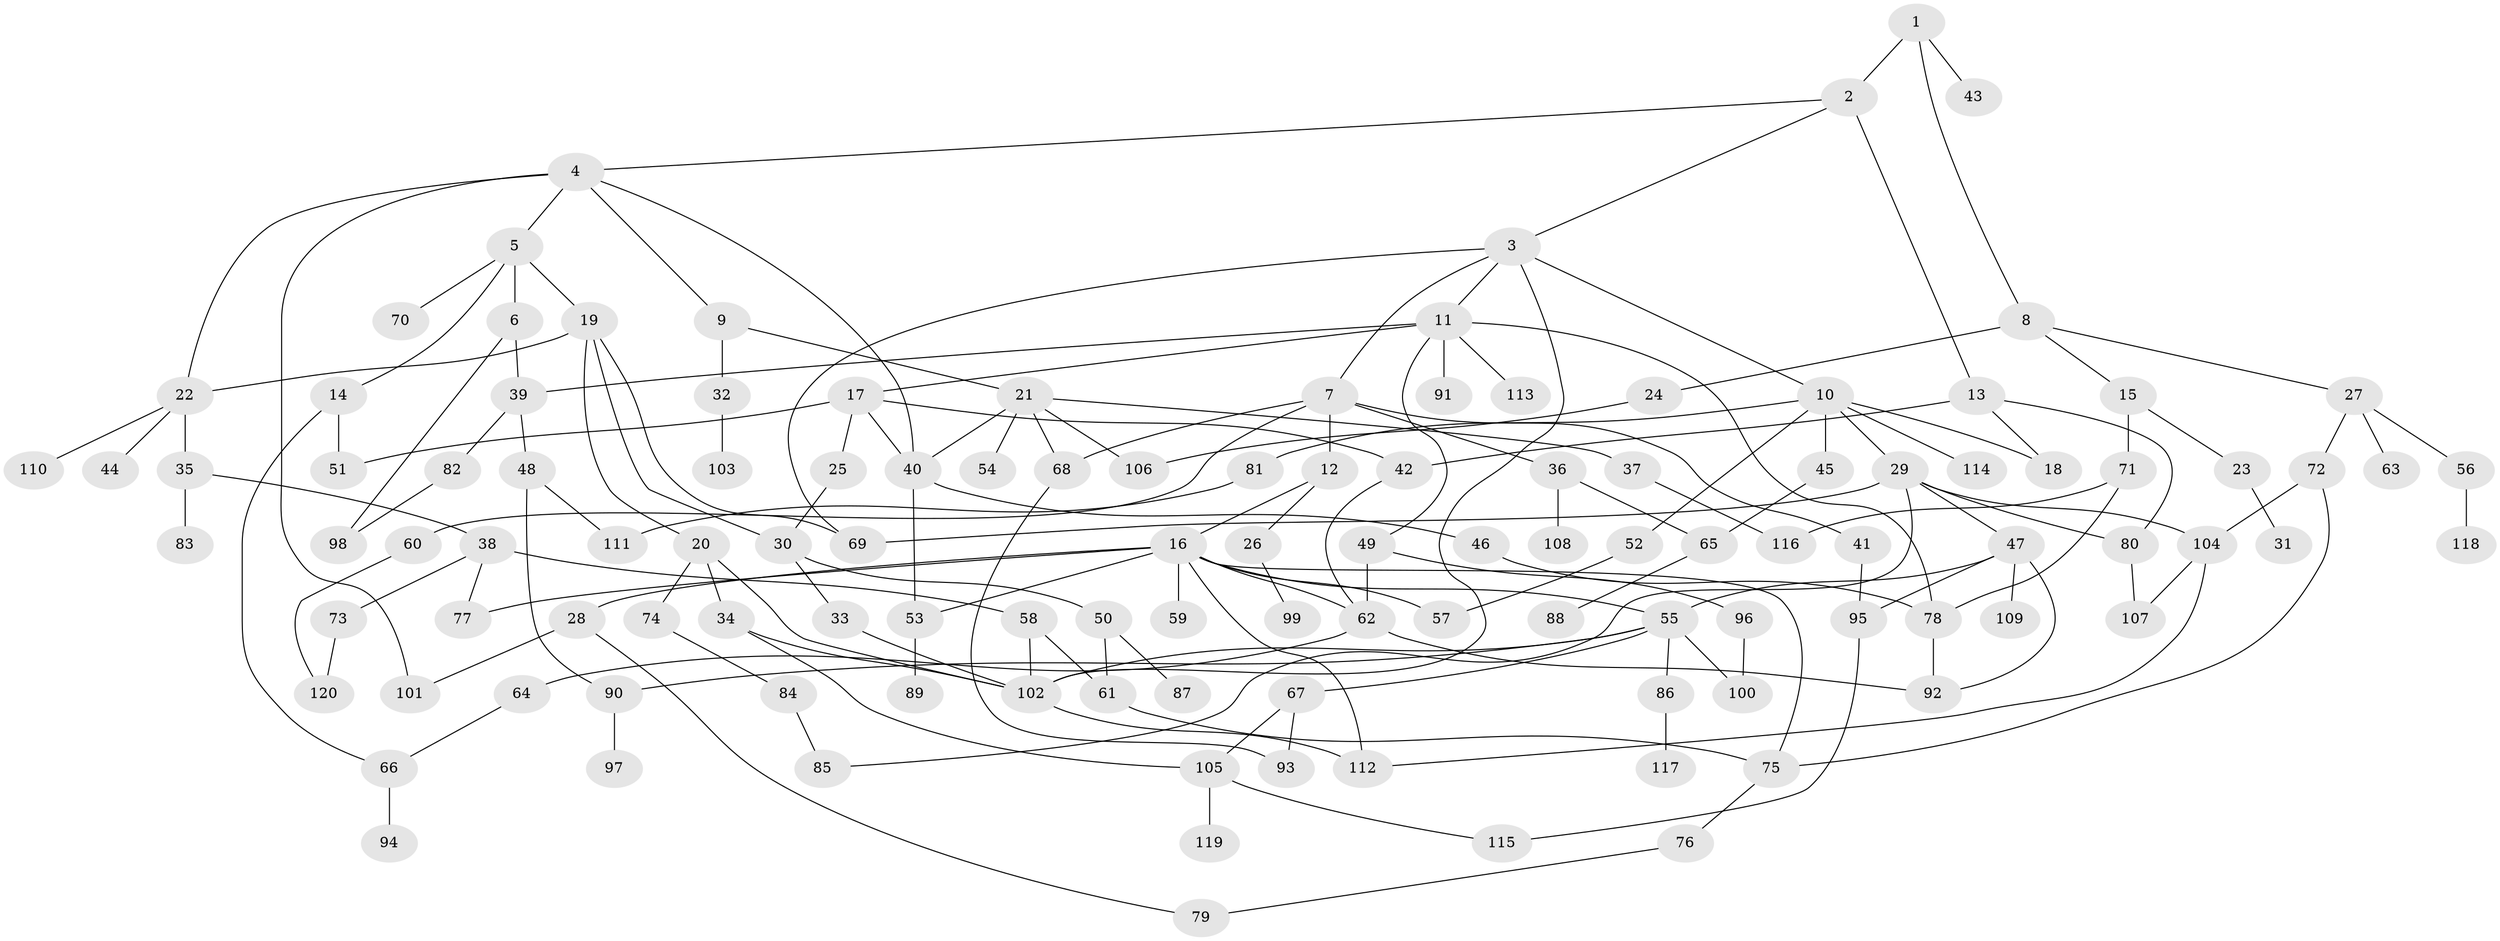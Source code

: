 // Generated by graph-tools (version 1.1) at 2025/13/03/09/25 04:13:26]
// undirected, 120 vertices, 169 edges
graph export_dot {
graph [start="1"]
  node [color=gray90,style=filled];
  1;
  2;
  3;
  4;
  5;
  6;
  7;
  8;
  9;
  10;
  11;
  12;
  13;
  14;
  15;
  16;
  17;
  18;
  19;
  20;
  21;
  22;
  23;
  24;
  25;
  26;
  27;
  28;
  29;
  30;
  31;
  32;
  33;
  34;
  35;
  36;
  37;
  38;
  39;
  40;
  41;
  42;
  43;
  44;
  45;
  46;
  47;
  48;
  49;
  50;
  51;
  52;
  53;
  54;
  55;
  56;
  57;
  58;
  59;
  60;
  61;
  62;
  63;
  64;
  65;
  66;
  67;
  68;
  69;
  70;
  71;
  72;
  73;
  74;
  75;
  76;
  77;
  78;
  79;
  80;
  81;
  82;
  83;
  84;
  85;
  86;
  87;
  88;
  89;
  90;
  91;
  92;
  93;
  94;
  95;
  96;
  97;
  98;
  99;
  100;
  101;
  102;
  103;
  104;
  105;
  106;
  107;
  108;
  109;
  110;
  111;
  112;
  113;
  114;
  115;
  116;
  117;
  118;
  119;
  120;
  1 -- 2;
  1 -- 8;
  1 -- 43;
  2 -- 3;
  2 -- 4;
  2 -- 13;
  3 -- 7;
  3 -- 10;
  3 -- 11;
  3 -- 102;
  3 -- 69;
  4 -- 5;
  4 -- 9;
  4 -- 101;
  4 -- 40;
  4 -- 22;
  5 -- 6;
  5 -- 14;
  5 -- 19;
  5 -- 70;
  6 -- 98;
  6 -- 39;
  7 -- 12;
  7 -- 36;
  7 -- 41;
  7 -- 60;
  7 -- 68;
  8 -- 15;
  8 -- 24;
  8 -- 27;
  9 -- 21;
  9 -- 32;
  10 -- 29;
  10 -- 45;
  10 -- 52;
  10 -- 81;
  10 -- 114;
  10 -- 18;
  11 -- 17;
  11 -- 39;
  11 -- 49;
  11 -- 78;
  11 -- 91;
  11 -- 113;
  12 -- 16;
  12 -- 26;
  13 -- 18;
  13 -- 42;
  13 -- 80;
  14 -- 51;
  14 -- 66;
  15 -- 23;
  15 -- 71;
  16 -- 28;
  16 -- 53;
  16 -- 55;
  16 -- 59;
  16 -- 77;
  16 -- 75;
  16 -- 62;
  16 -- 57;
  16 -- 112;
  17 -- 25;
  17 -- 40;
  17 -- 51;
  17 -- 42;
  19 -- 20;
  19 -- 22;
  19 -- 30;
  19 -- 69;
  20 -- 34;
  20 -- 74;
  20 -- 102;
  21 -- 37;
  21 -- 40;
  21 -- 54;
  21 -- 68;
  21 -- 106;
  22 -- 35;
  22 -- 44;
  22 -- 110;
  23 -- 31;
  24 -- 106;
  25 -- 30;
  26 -- 99;
  27 -- 56;
  27 -- 63;
  27 -- 72;
  28 -- 79;
  28 -- 101;
  29 -- 47;
  29 -- 80;
  29 -- 85;
  29 -- 104;
  29 -- 69;
  30 -- 33;
  30 -- 50;
  32 -- 103;
  33 -- 102;
  34 -- 105;
  34 -- 102;
  35 -- 38;
  35 -- 83;
  36 -- 65;
  36 -- 108;
  37 -- 116;
  38 -- 58;
  38 -- 73;
  38 -- 77;
  39 -- 48;
  39 -- 82;
  40 -- 46;
  40 -- 53;
  41 -- 95;
  42 -- 62;
  45 -- 65;
  46 -- 78;
  47 -- 92;
  47 -- 109;
  47 -- 95;
  47 -- 55;
  48 -- 90;
  48 -- 111;
  49 -- 96;
  49 -- 62;
  50 -- 61;
  50 -- 87;
  52 -- 57;
  53 -- 89;
  55 -- 67;
  55 -- 86;
  55 -- 90;
  55 -- 100;
  55 -- 102;
  56 -- 118;
  58 -- 102;
  58 -- 61;
  60 -- 120;
  61 -- 75;
  62 -- 64;
  62 -- 92;
  64 -- 66;
  65 -- 88;
  66 -- 94;
  67 -- 93;
  67 -- 105;
  68 -- 93;
  71 -- 116;
  71 -- 78;
  72 -- 75;
  72 -- 104;
  73 -- 120;
  74 -- 84;
  75 -- 76;
  76 -- 79;
  78 -- 92;
  80 -- 107;
  81 -- 111;
  82 -- 98;
  84 -- 85;
  86 -- 117;
  90 -- 97;
  95 -- 115;
  96 -- 100;
  102 -- 112;
  104 -- 107;
  104 -- 112;
  105 -- 119;
  105 -- 115;
}
